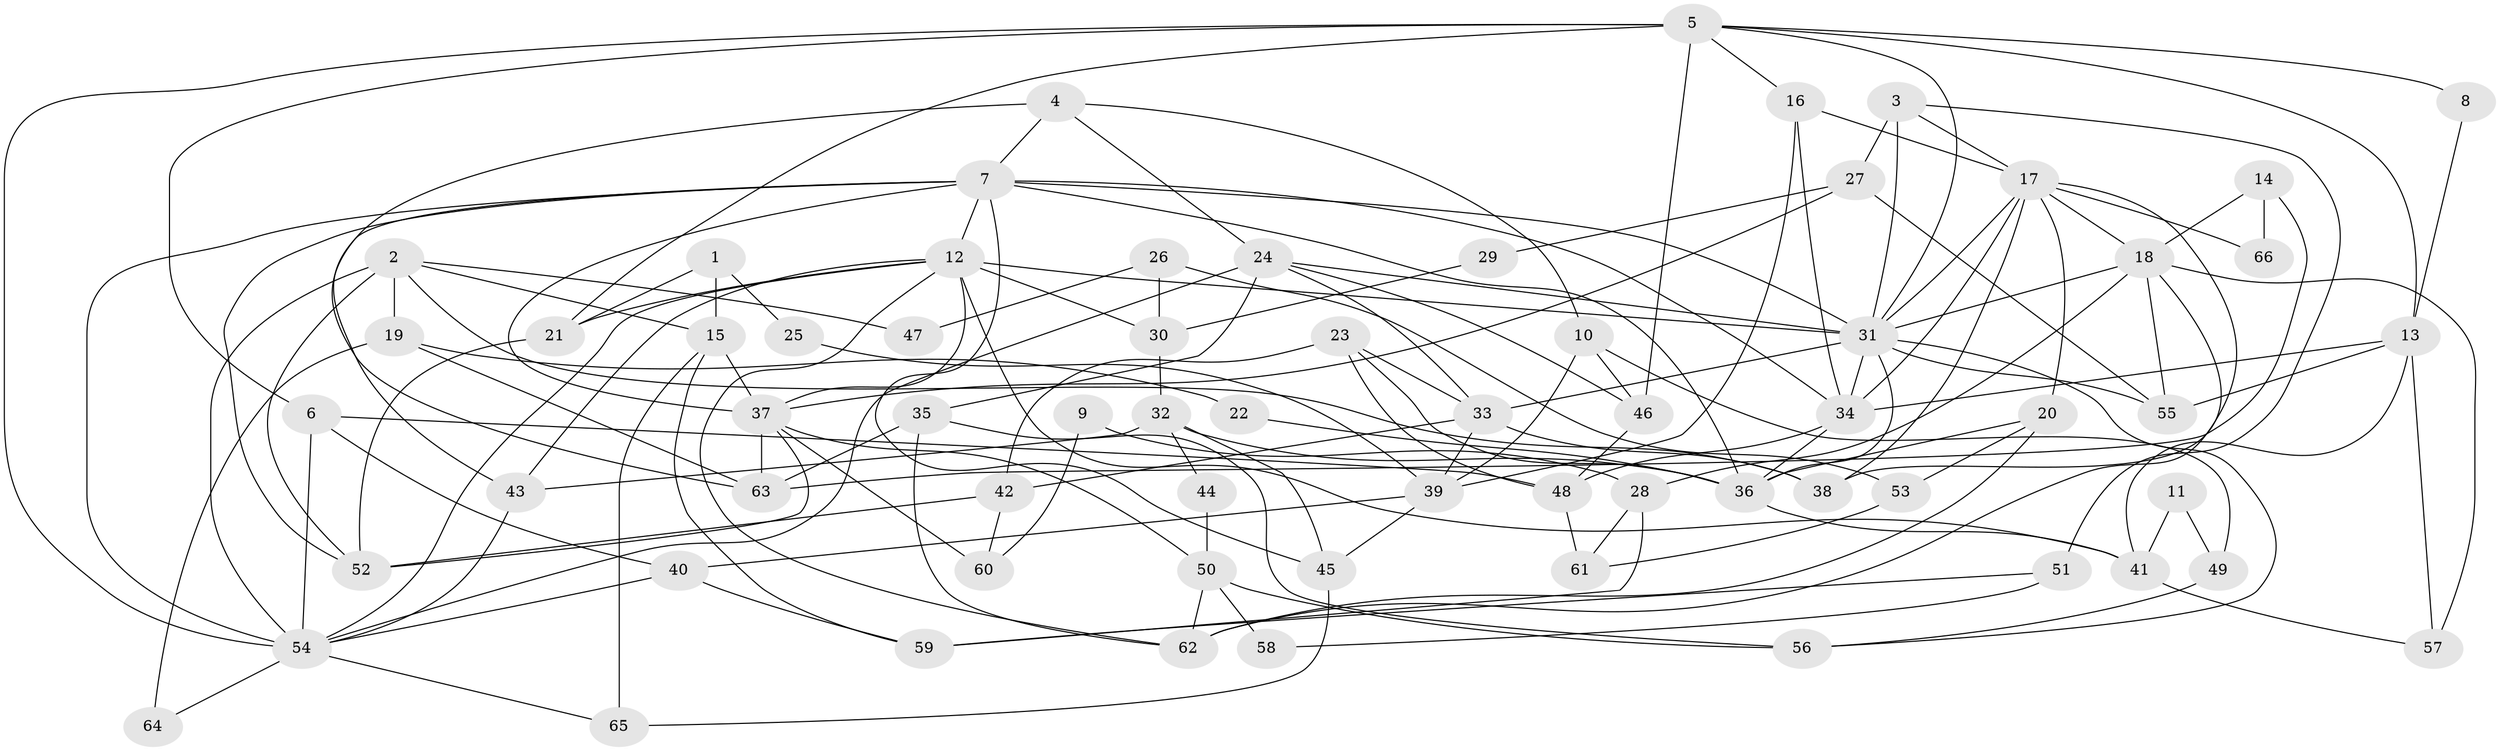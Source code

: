 // original degree distribution, {3: 0.1595744680851064, 6: 0.0851063829787234, 4: 0.3617021276595745, 2: 0.1595744680851064, 5: 0.20212765957446807, 7: 0.02127659574468085, 8: 0.010638297872340425}
// Generated by graph-tools (version 1.1) at 2025/51/03/04/25 22:51:22]
// undirected, 66 vertices, 149 edges
graph export_dot {
  node [color=gray90,style=filled];
  1;
  2;
  3;
  4;
  5;
  6;
  7;
  8;
  9;
  10;
  11;
  12;
  13;
  14;
  15;
  16;
  17;
  18;
  19;
  20;
  21;
  22;
  23;
  24;
  25;
  26;
  27;
  28;
  29;
  30;
  31;
  32;
  33;
  34;
  35;
  36;
  37;
  38;
  39;
  40;
  41;
  42;
  43;
  44;
  45;
  46;
  47;
  48;
  49;
  50;
  51;
  52;
  53;
  54;
  55;
  56;
  57;
  58;
  59;
  60;
  61;
  62;
  63;
  64;
  65;
  66;
  1 -- 15 [weight=1.0];
  1 -- 21 [weight=1.0];
  1 -- 25 [weight=1.0];
  2 -- 15 [weight=1.0];
  2 -- 19 [weight=1.0];
  2 -- 38 [weight=1.0];
  2 -- 47 [weight=1.0];
  2 -- 52 [weight=1.0];
  2 -- 54 [weight=1.0];
  3 -- 17 [weight=1.0];
  3 -- 27 [weight=1.0];
  3 -- 31 [weight=1.0];
  3 -- 51 [weight=1.0];
  4 -- 7 [weight=1.0];
  4 -- 10 [weight=1.0];
  4 -- 24 [weight=1.0];
  4 -- 63 [weight=1.0];
  5 -- 6 [weight=1.0];
  5 -- 8 [weight=1.0];
  5 -- 13 [weight=1.0];
  5 -- 16 [weight=1.0];
  5 -- 21 [weight=1.0];
  5 -- 31 [weight=1.0];
  5 -- 46 [weight=1.0];
  5 -- 54 [weight=1.0];
  6 -- 40 [weight=1.0];
  6 -- 48 [weight=1.0];
  6 -- 54 [weight=1.0];
  7 -- 12 [weight=1.0];
  7 -- 31 [weight=1.0];
  7 -- 34 [weight=1.0];
  7 -- 36 [weight=2.0];
  7 -- 37 [weight=1.0];
  7 -- 43 [weight=1.0];
  7 -- 45 [weight=1.0];
  7 -- 52 [weight=1.0];
  7 -- 54 [weight=2.0];
  8 -- 13 [weight=1.0];
  9 -- 28 [weight=1.0];
  9 -- 60 [weight=1.0];
  10 -- 39 [weight=1.0];
  10 -- 46 [weight=1.0];
  10 -- 49 [weight=1.0];
  11 -- 41 [weight=1.0];
  11 -- 49 [weight=1.0];
  12 -- 21 [weight=1.0];
  12 -- 30 [weight=2.0];
  12 -- 31 [weight=1.0];
  12 -- 37 [weight=1.0];
  12 -- 41 [weight=1.0];
  12 -- 43 [weight=1.0];
  12 -- 54 [weight=1.0];
  12 -- 62 [weight=1.0];
  13 -- 34 [weight=1.0];
  13 -- 41 [weight=1.0];
  13 -- 55 [weight=1.0];
  13 -- 57 [weight=1.0];
  14 -- 18 [weight=1.0];
  14 -- 63 [weight=1.0];
  14 -- 66 [weight=1.0];
  15 -- 37 [weight=1.0];
  15 -- 59 [weight=1.0];
  15 -- 65 [weight=1.0];
  16 -- 17 [weight=1.0];
  16 -- 34 [weight=3.0];
  16 -- 39 [weight=1.0];
  17 -- 18 [weight=1.0];
  17 -- 20 [weight=1.0];
  17 -- 31 [weight=2.0];
  17 -- 34 [weight=1.0];
  17 -- 38 [weight=1.0];
  17 -- 62 [weight=1.0];
  17 -- 66 [weight=1.0];
  18 -- 28 [weight=1.0];
  18 -- 31 [weight=1.0];
  18 -- 38 [weight=1.0];
  18 -- 55 [weight=1.0];
  18 -- 57 [weight=1.0];
  19 -- 22 [weight=1.0];
  19 -- 63 [weight=1.0];
  19 -- 64 [weight=1.0];
  20 -- 36 [weight=1.0];
  20 -- 53 [weight=1.0];
  20 -- 62 [weight=1.0];
  21 -- 52 [weight=1.0];
  22 -- 36 [weight=1.0];
  23 -- 33 [weight=1.0];
  23 -- 36 [weight=1.0];
  23 -- 42 [weight=1.0];
  23 -- 48 [weight=1.0];
  24 -- 31 [weight=1.0];
  24 -- 33 [weight=1.0];
  24 -- 35 [weight=1.0];
  24 -- 46 [weight=1.0];
  24 -- 54 [weight=1.0];
  25 -- 39 [weight=1.0];
  26 -- 30 [weight=1.0];
  26 -- 47 [weight=1.0];
  26 -- 53 [weight=1.0];
  27 -- 29 [weight=1.0];
  27 -- 37 [weight=1.0];
  27 -- 55 [weight=1.0];
  28 -- 59 [weight=1.0];
  28 -- 61 [weight=1.0];
  29 -- 30 [weight=1.0];
  30 -- 32 [weight=1.0];
  31 -- 33 [weight=1.0];
  31 -- 34 [weight=3.0];
  31 -- 36 [weight=1.0];
  31 -- 55 [weight=1.0];
  31 -- 56 [weight=1.0];
  32 -- 36 [weight=1.0];
  32 -- 43 [weight=1.0];
  32 -- 44 [weight=1.0];
  32 -- 45 [weight=1.0];
  33 -- 38 [weight=1.0];
  33 -- 39 [weight=1.0];
  33 -- 42 [weight=2.0];
  34 -- 36 [weight=2.0];
  34 -- 48 [weight=1.0];
  35 -- 56 [weight=1.0];
  35 -- 62 [weight=1.0];
  35 -- 63 [weight=1.0];
  36 -- 41 [weight=1.0];
  37 -- 50 [weight=1.0];
  37 -- 52 [weight=1.0];
  37 -- 60 [weight=2.0];
  37 -- 63 [weight=1.0];
  39 -- 40 [weight=1.0];
  39 -- 45 [weight=1.0];
  40 -- 54 [weight=1.0];
  40 -- 59 [weight=1.0];
  41 -- 57 [weight=1.0];
  42 -- 52 [weight=1.0];
  42 -- 60 [weight=1.0];
  43 -- 54 [weight=1.0];
  44 -- 50 [weight=1.0];
  45 -- 65 [weight=1.0];
  46 -- 48 [weight=1.0];
  48 -- 61 [weight=1.0];
  49 -- 56 [weight=1.0];
  50 -- 56 [weight=1.0];
  50 -- 58 [weight=1.0];
  50 -- 62 [weight=1.0];
  51 -- 58 [weight=1.0];
  51 -- 59 [weight=1.0];
  53 -- 61 [weight=1.0];
  54 -- 64 [weight=1.0];
  54 -- 65 [weight=1.0];
}
